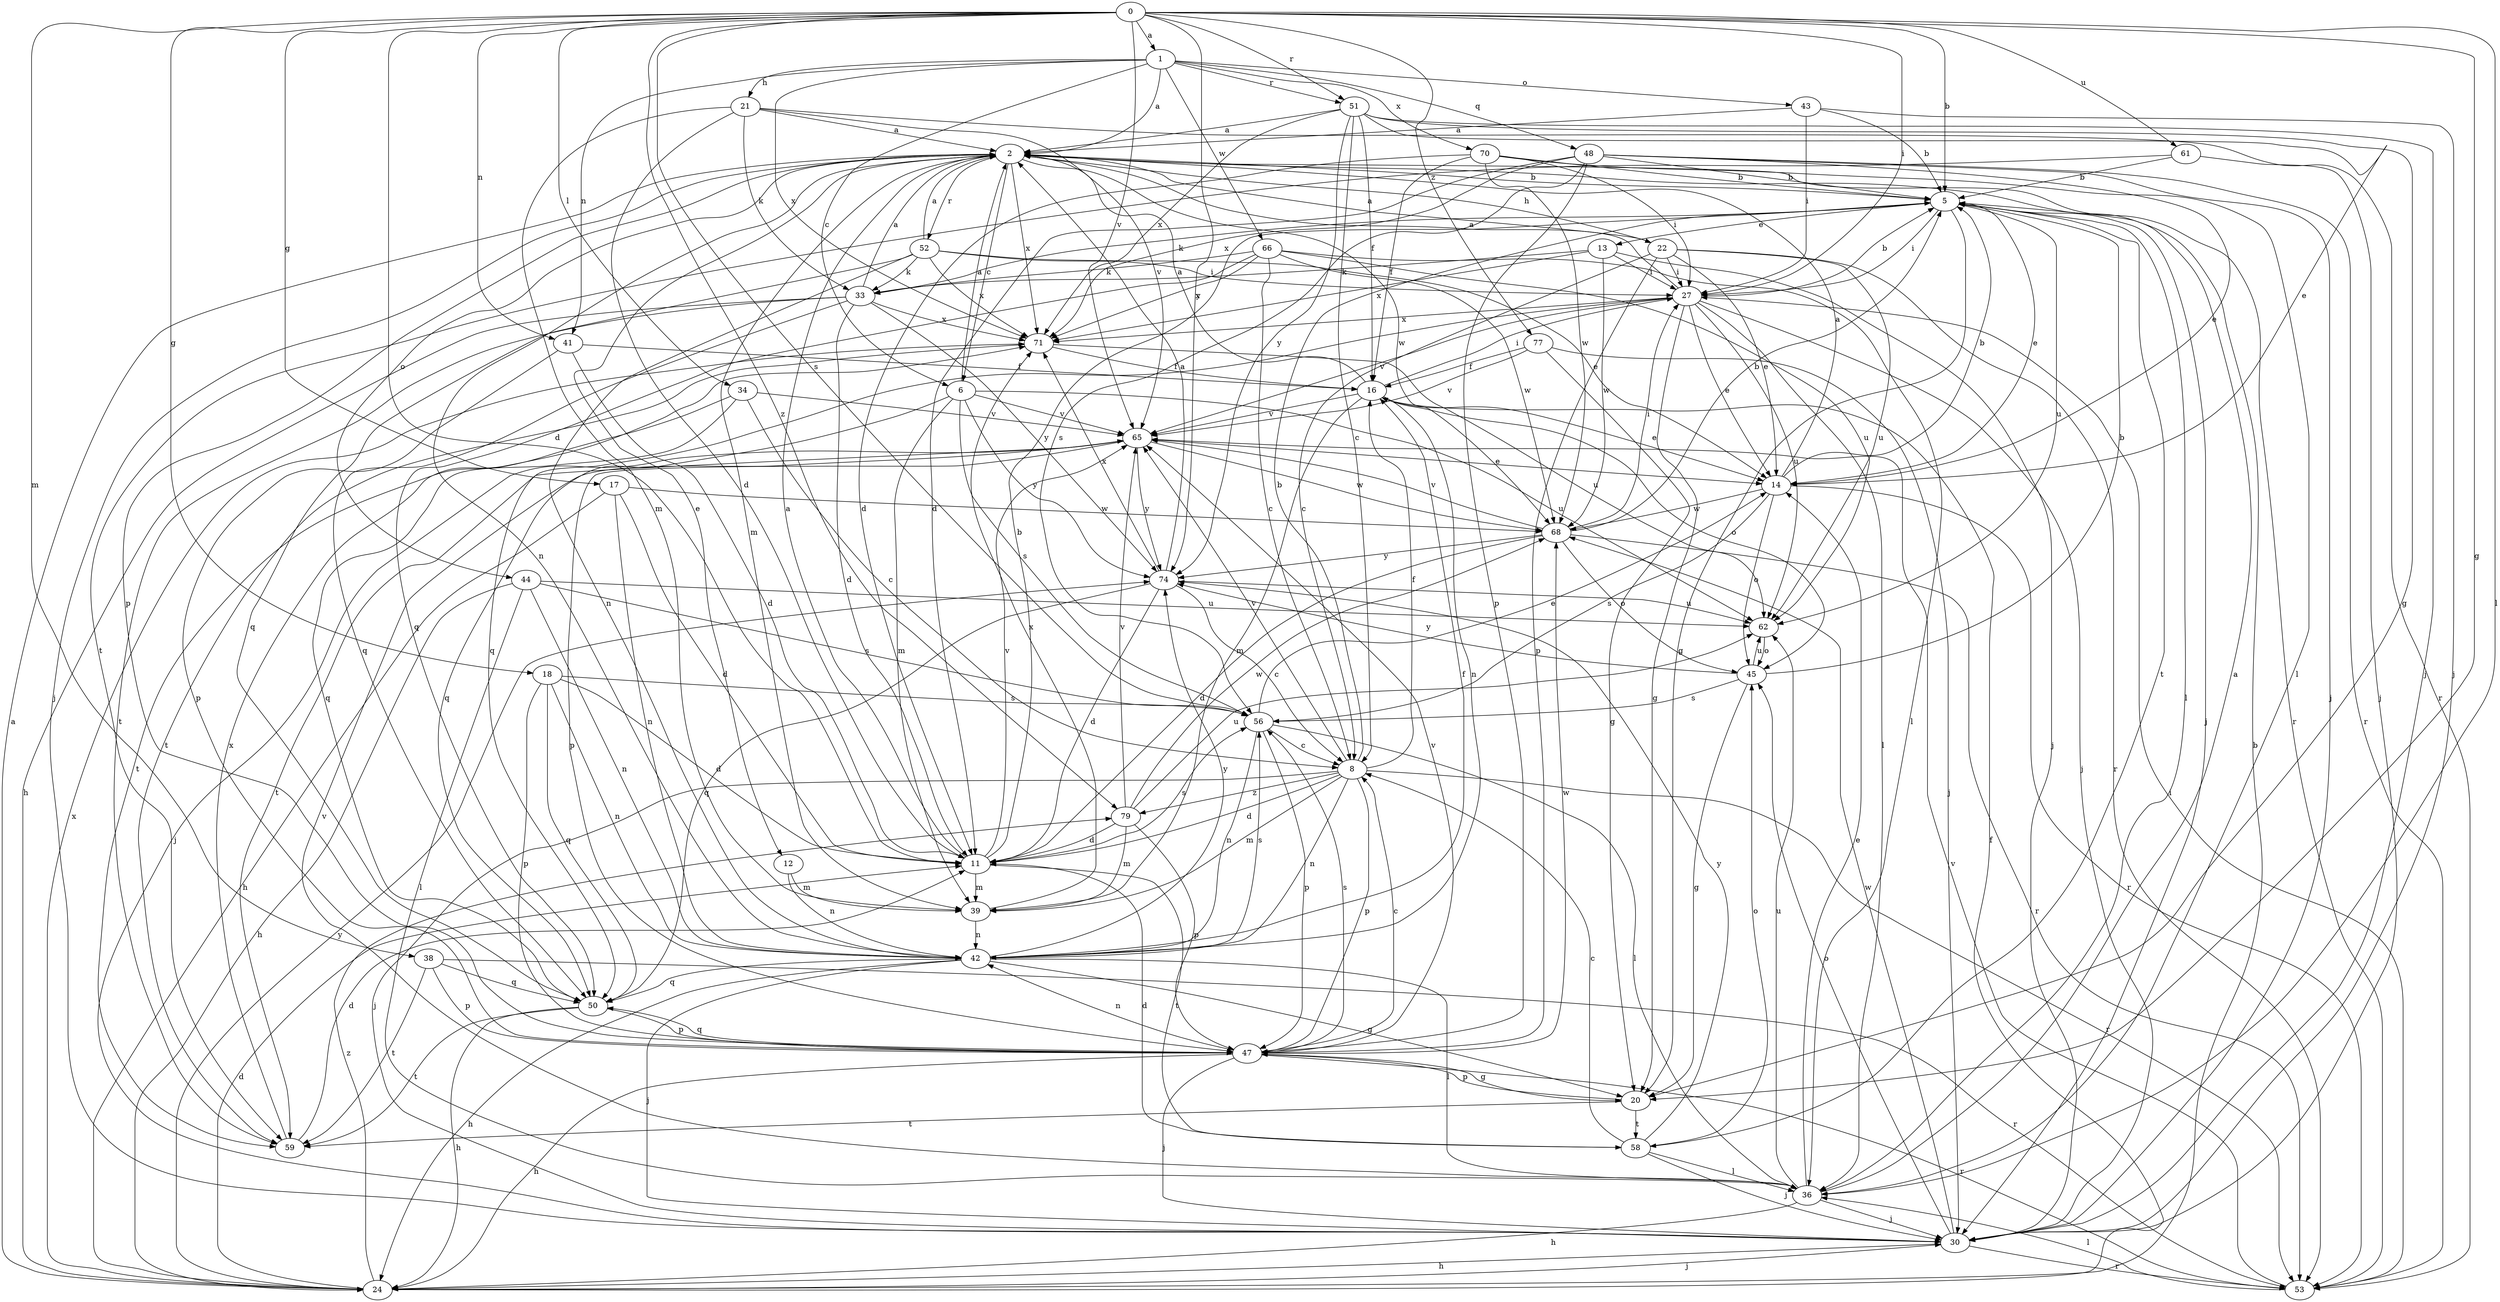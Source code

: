 strict digraph  {
0;
1;
2;
5;
6;
8;
11;
12;
13;
14;
16;
17;
18;
20;
21;
22;
24;
27;
30;
33;
34;
36;
38;
39;
41;
42;
43;
44;
45;
47;
48;
50;
51;
52;
53;
56;
58;
59;
61;
62;
65;
66;
68;
70;
71;
74;
77;
79;
0 -> 1  [label=a];
0 -> 5  [label=b];
0 -> 11  [label=d];
0 -> 17  [label=g];
0 -> 18  [label=g];
0 -> 20  [label=g];
0 -> 27  [label=i];
0 -> 34  [label=l];
0 -> 36  [label=l];
0 -> 38  [label=m];
0 -> 41  [label=n];
0 -> 51  [label=r];
0 -> 56  [label=s];
0 -> 61  [label=u];
0 -> 65  [label=v];
0 -> 74  [label=y];
0 -> 77  [label=z];
0 -> 79  [label=z];
1 -> 2  [label=a];
1 -> 6  [label=c];
1 -> 21  [label=h];
1 -> 41  [label=n];
1 -> 43  [label=o];
1 -> 48  [label=q];
1 -> 51  [label=r];
1 -> 66  [label=w];
1 -> 70  [label=x];
1 -> 71  [label=x];
2 -> 5  [label=b];
2 -> 6  [label=c];
2 -> 12  [label=e];
2 -> 22  [label=h];
2 -> 30  [label=j];
2 -> 39  [label=m];
2 -> 42  [label=n];
2 -> 44  [label=o];
2 -> 47  [label=p];
2 -> 52  [label=r];
2 -> 53  [label=r];
2 -> 68  [label=w];
2 -> 71  [label=x];
5 -> 13  [label=e];
5 -> 14  [label=e];
5 -> 20  [label=g];
5 -> 27  [label=i];
5 -> 30  [label=j];
5 -> 33  [label=k];
5 -> 36  [label=l];
5 -> 58  [label=t];
5 -> 62  [label=u];
6 -> 2  [label=a];
6 -> 39  [label=m];
6 -> 50  [label=q];
6 -> 56  [label=s];
6 -> 62  [label=u];
6 -> 65  [label=v];
6 -> 74  [label=y];
8 -> 5  [label=b];
8 -> 11  [label=d];
8 -> 16  [label=f];
8 -> 30  [label=j];
8 -> 39  [label=m];
8 -> 42  [label=n];
8 -> 47  [label=p];
8 -> 53  [label=r];
8 -> 65  [label=v];
8 -> 79  [label=z];
11 -> 2  [label=a];
11 -> 5  [label=b];
11 -> 39  [label=m];
11 -> 56  [label=s];
11 -> 58  [label=t];
11 -> 65  [label=v];
12 -> 39  [label=m];
12 -> 42  [label=n];
13 -> 27  [label=i];
13 -> 30  [label=j];
13 -> 33  [label=k];
13 -> 68  [label=w];
13 -> 71  [label=x];
14 -> 2  [label=a];
14 -> 5  [label=b];
14 -> 45  [label=o];
14 -> 53  [label=r];
14 -> 56  [label=s];
14 -> 68  [label=w];
16 -> 2  [label=a];
16 -> 14  [label=e];
16 -> 27  [label=i];
16 -> 39  [label=m];
16 -> 42  [label=n];
16 -> 45  [label=o];
16 -> 65  [label=v];
17 -> 11  [label=d];
17 -> 24  [label=h];
17 -> 42  [label=n];
17 -> 68  [label=w];
18 -> 11  [label=d];
18 -> 42  [label=n];
18 -> 47  [label=p];
18 -> 50  [label=q];
18 -> 56  [label=s];
20 -> 47  [label=p];
20 -> 58  [label=t];
20 -> 59  [label=t];
21 -> 2  [label=a];
21 -> 11  [label=d];
21 -> 33  [label=k];
21 -> 39  [label=m];
21 -> 53  [label=r];
21 -> 65  [label=v];
22 -> 2  [label=a];
22 -> 8  [label=c];
22 -> 14  [label=e];
22 -> 27  [label=i];
22 -> 47  [label=p];
22 -> 53  [label=r];
22 -> 62  [label=u];
24 -> 2  [label=a];
24 -> 5  [label=b];
24 -> 11  [label=d];
24 -> 16  [label=f];
24 -> 30  [label=j];
24 -> 71  [label=x];
24 -> 74  [label=y];
24 -> 79  [label=z];
27 -> 2  [label=a];
27 -> 5  [label=b];
27 -> 14  [label=e];
27 -> 20  [label=g];
27 -> 30  [label=j];
27 -> 36  [label=l];
27 -> 50  [label=q];
27 -> 62  [label=u];
27 -> 65  [label=v];
27 -> 71  [label=x];
30 -> 24  [label=h];
30 -> 45  [label=o];
30 -> 53  [label=r];
30 -> 68  [label=w];
33 -> 2  [label=a];
33 -> 11  [label=d];
33 -> 24  [label=h];
33 -> 50  [label=q];
33 -> 59  [label=t];
33 -> 71  [label=x];
33 -> 74  [label=y];
34 -> 8  [label=c];
34 -> 50  [label=q];
34 -> 59  [label=t];
34 -> 65  [label=v];
36 -> 2  [label=a];
36 -> 14  [label=e];
36 -> 24  [label=h];
36 -> 30  [label=j];
36 -> 62  [label=u];
36 -> 65  [label=v];
38 -> 47  [label=p];
38 -> 50  [label=q];
38 -> 53  [label=r];
38 -> 59  [label=t];
39 -> 42  [label=n];
39 -> 71  [label=x];
41 -> 11  [label=d];
41 -> 16  [label=f];
41 -> 47  [label=p];
42 -> 16  [label=f];
42 -> 20  [label=g];
42 -> 24  [label=h];
42 -> 30  [label=j];
42 -> 36  [label=l];
42 -> 50  [label=q];
42 -> 56  [label=s];
42 -> 74  [label=y];
43 -> 2  [label=a];
43 -> 5  [label=b];
43 -> 27  [label=i];
43 -> 30  [label=j];
44 -> 24  [label=h];
44 -> 36  [label=l];
44 -> 42  [label=n];
44 -> 56  [label=s];
44 -> 62  [label=u];
45 -> 5  [label=b];
45 -> 20  [label=g];
45 -> 56  [label=s];
45 -> 62  [label=u];
45 -> 74  [label=y];
47 -> 8  [label=c];
47 -> 20  [label=g];
47 -> 24  [label=h];
47 -> 30  [label=j];
47 -> 42  [label=n];
47 -> 50  [label=q];
47 -> 53  [label=r];
47 -> 56  [label=s];
47 -> 65  [label=v];
47 -> 68  [label=w];
48 -> 5  [label=b];
48 -> 11  [label=d];
48 -> 14  [label=e];
48 -> 30  [label=j];
48 -> 47  [label=p];
48 -> 53  [label=r];
48 -> 56  [label=s];
48 -> 71  [label=x];
50 -> 24  [label=h];
50 -> 47  [label=p];
50 -> 59  [label=t];
51 -> 2  [label=a];
51 -> 8  [label=c];
51 -> 14  [label=e];
51 -> 16  [label=f];
51 -> 20  [label=g];
51 -> 30  [label=j];
51 -> 71  [label=x];
51 -> 74  [label=y];
52 -> 2  [label=a];
52 -> 14  [label=e];
52 -> 27  [label=i];
52 -> 33  [label=k];
52 -> 42  [label=n];
52 -> 50  [label=q];
52 -> 71  [label=x];
53 -> 27  [label=i];
53 -> 36  [label=l];
53 -> 65  [label=v];
56 -> 8  [label=c];
56 -> 14  [label=e];
56 -> 36  [label=l];
56 -> 42  [label=n];
56 -> 47  [label=p];
58 -> 8  [label=c];
58 -> 11  [label=d];
58 -> 30  [label=j];
58 -> 36  [label=l];
58 -> 45  [label=o];
58 -> 74  [label=y];
59 -> 11  [label=d];
59 -> 71  [label=x];
61 -> 5  [label=b];
61 -> 30  [label=j];
61 -> 59  [label=t];
62 -> 45  [label=o];
65 -> 14  [label=e];
65 -> 30  [label=j];
65 -> 47  [label=p];
65 -> 59  [label=t];
65 -> 68  [label=w];
65 -> 74  [label=y];
66 -> 8  [label=c];
66 -> 33  [label=k];
66 -> 36  [label=l];
66 -> 50  [label=q];
66 -> 62  [label=u];
66 -> 68  [label=w];
66 -> 71  [label=x];
68 -> 5  [label=b];
68 -> 11  [label=d];
68 -> 27  [label=i];
68 -> 45  [label=o];
68 -> 53  [label=r];
68 -> 65  [label=v];
68 -> 74  [label=y];
70 -> 5  [label=b];
70 -> 11  [label=d];
70 -> 16  [label=f];
70 -> 27  [label=i];
70 -> 36  [label=l];
70 -> 68  [label=w];
71 -> 16  [label=f];
71 -> 59  [label=t];
71 -> 62  [label=u];
74 -> 2  [label=a];
74 -> 8  [label=c];
74 -> 11  [label=d];
74 -> 50  [label=q];
74 -> 62  [label=u];
74 -> 71  [label=x];
77 -> 16  [label=f];
77 -> 20  [label=g];
77 -> 30  [label=j];
77 -> 65  [label=v];
79 -> 11  [label=d];
79 -> 39  [label=m];
79 -> 47  [label=p];
79 -> 62  [label=u];
79 -> 65  [label=v];
79 -> 68  [label=w];
}
